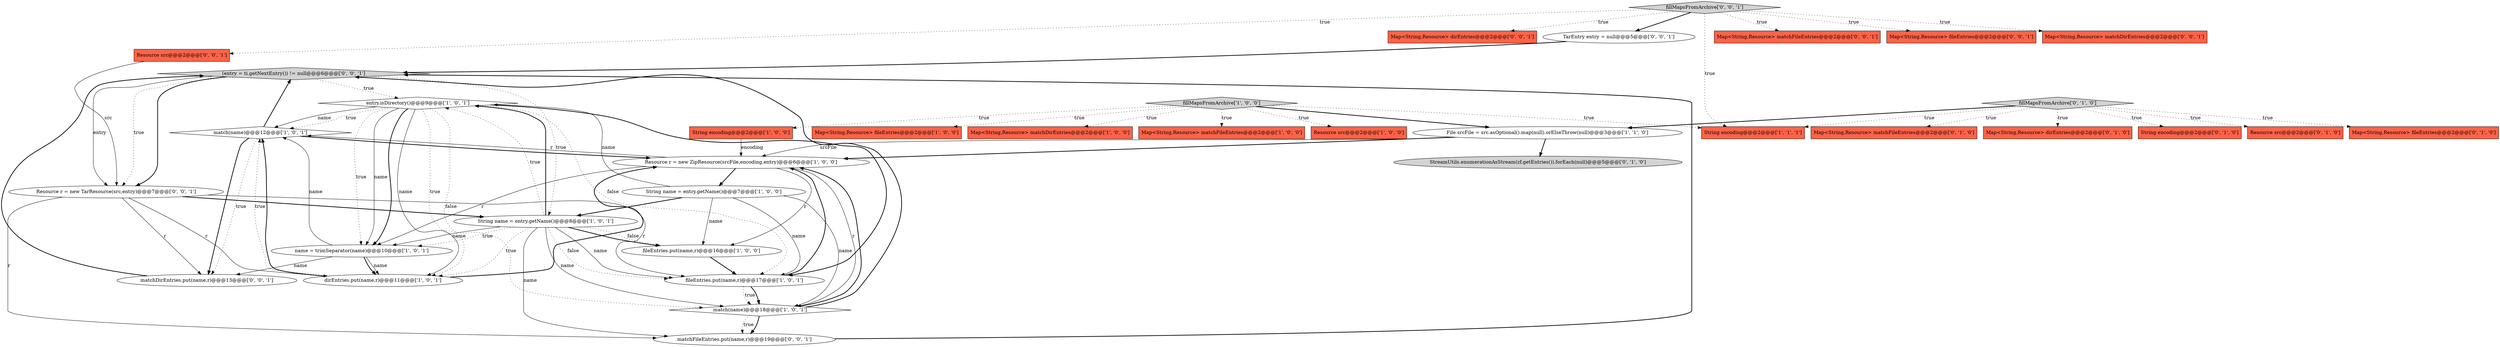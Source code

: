 digraph {
13 [style = filled, label = "String encoding@@@2@@@['1', '1', '1']", fillcolor = tomato, shape = box image = "AAA0AAABBB1BBB"];
33 [style = filled, label = "Map<String,Resource> dirEntries@@@2@@@['0', '0', '1']", fillcolor = tomato, shape = box image = "AAA0AAABBB3BBB"];
8 [style = filled, label = "entry.isDirectory()@@@9@@@['1', '0', '1']", fillcolor = white, shape = diamond image = "AAA0AAABBB1BBB"];
27 [style = filled, label = "(entry = ti.getNextEntry()) != null@@@6@@@['0', '0', '1']", fillcolor = lightgray, shape = diamond image = "AAA0AAABBB3BBB"];
16 [style = filled, label = "match(name)@@@12@@@['1', '0', '1']", fillcolor = white, shape = diamond image = "AAA0AAABBB1BBB"];
22 [style = filled, label = "Map<String,Resource> matchFileEntries@@@2@@@['0', '1', '0']", fillcolor = tomato, shape = box image = "AAA0AAABBB2BBB"];
18 [style = filled, label = "StreamUtils.enumerationAsStream(zf.getEntries()).forEach(null)@@@5@@@['0', '1', '0']", fillcolor = lightgray, shape = ellipse image = "AAA1AAABBB2BBB"];
26 [style = filled, label = "TarEntry entry = null@@@5@@@['0', '0', '1']", fillcolor = white, shape = ellipse image = "AAA0AAABBB3BBB"];
19 [style = filled, label = "Map<String,Resource> dirEntries@@@2@@@['0', '1', '0']", fillcolor = tomato, shape = box image = "AAA0AAABBB2BBB"];
6 [style = filled, label = "match(name)@@@18@@@['1', '0', '1']", fillcolor = white, shape = diamond image = "AAA0AAABBB1BBB"];
21 [style = filled, label = "String encoding@@@2@@@['0', '1', '0']", fillcolor = tomato, shape = box image = "AAA0AAABBB2BBB"];
20 [style = filled, label = "Resource src@@@2@@@['0', '1', '0']", fillcolor = tomato, shape = box image = "AAA0AAABBB2BBB"];
2 [style = filled, label = "fileEntries.put(name,r)@@@16@@@['1', '0', '0']", fillcolor = white, shape = ellipse image = "AAA0AAABBB1BBB"];
30 [style = filled, label = "Resource r = new TarResource(src,entry)@@@7@@@['0', '0', '1']", fillcolor = white, shape = ellipse image = "AAA0AAABBB3BBB"];
34 [style = filled, label = "fillMapsFromArchive['0', '0', '1']", fillcolor = lightgray, shape = diamond image = "AAA0AAABBB3BBB"];
12 [style = filled, label = "String name = entry.getName()@@@7@@@['1', '0', '0']", fillcolor = white, shape = ellipse image = "AAA0AAABBB1BBB"];
17 [style = filled, label = "dirEntries.put(name,r)@@@11@@@['1', '0', '1']", fillcolor = white, shape = ellipse image = "AAA0AAABBB1BBB"];
31 [style = filled, label = "matchDirEntries.put(name,r)@@@13@@@['0', '0', '1']", fillcolor = white, shape = ellipse image = "AAA0AAABBB3BBB"];
3 [style = filled, label = "Map<String,Resource> fileEntries@@@2@@@['1', '0', '0']", fillcolor = tomato, shape = box image = "AAA0AAABBB1BBB"];
23 [style = filled, label = "Map<String,Resource> fileEntries@@@2@@@['0', '1', '0']", fillcolor = tomato, shape = box image = "AAA0AAABBB2BBB"];
10 [style = filled, label = "String encoding@@@2@@@['1', '0', '0']", fillcolor = tomato, shape = box image = "AAA0AAABBB1BBB"];
35 [style = filled, label = "Resource src@@@2@@@['0', '0', '1']", fillcolor = tomato, shape = box image = "AAA0AAABBB3BBB"];
7 [style = filled, label = "Map<String,Resource> matchDirEntries@@@2@@@['1', '0', '0']", fillcolor = tomato, shape = box image = "AAA0AAABBB1BBB"];
0 [style = filled, label = "String name = entry.getName()@@@8@@@['1', '0', '1']", fillcolor = white, shape = ellipse image = "AAA0AAABBB1BBB"];
9 [style = filled, label = "File srcFile = src.asOptional().map(null).orElseThrow(null)@@@3@@@['1', '1', '0']", fillcolor = white, shape = ellipse image = "AAA0AAABBB1BBB"];
28 [style = filled, label = "Map<String,Resource> matchFileEntries@@@2@@@['0', '0', '1']", fillcolor = tomato, shape = box image = "AAA0AAABBB3BBB"];
15 [style = filled, label = "Resource r = new ZipResource(srcFile,encoding,entry)@@@6@@@['1', '0', '0']", fillcolor = white, shape = ellipse image = "AAA0AAABBB1BBB"];
11 [style = filled, label = "Map<String,Resource> matchFileEntries@@@2@@@['1', '0', '0']", fillcolor = tomato, shape = box image = "AAA0AAABBB1BBB"];
24 [style = filled, label = "fillMapsFromArchive['0', '1', '0']", fillcolor = lightgray, shape = diamond image = "AAA0AAABBB2BBB"];
25 [style = filled, label = "Map<String,Resource> fileEntries@@@2@@@['0', '0', '1']", fillcolor = tomato, shape = box image = "AAA0AAABBB3BBB"];
5 [style = filled, label = "Resource src@@@2@@@['1', '0', '0']", fillcolor = tomato, shape = box image = "AAA0AAABBB1BBB"];
4 [style = filled, label = "name = trimSeparator(name)@@@10@@@['1', '0', '1']", fillcolor = white, shape = ellipse image = "AAA0AAABBB1BBB"];
14 [style = filled, label = "fillMapsFromArchive['1', '0', '0']", fillcolor = lightgray, shape = diamond image = "AAA0AAABBB1BBB"];
29 [style = filled, label = "Map<String,Resource> matchDirEntries@@@2@@@['0', '0', '1']", fillcolor = tomato, shape = box image = "AAA0AAABBB3BBB"];
1 [style = filled, label = "fileEntries.put(name,r)@@@17@@@['1', '0', '1']", fillcolor = white, shape = ellipse image = "AAA0AAABBB1BBB"];
32 [style = filled, label = "matchFileEntries.put(name,r)@@@19@@@['0', '0', '1']", fillcolor = white, shape = ellipse image = "AAA0AAABBB3BBB"];
34->29 [style = dotted, label="true"];
8->17 [style = solid, label="name"];
14->5 [style = dotted, label="true"];
0->6 [style = solid, label="name"];
0->8 [style = bold, label=""];
14->7 [style = dotted, label="true"];
0->32 [style = solid, label="name"];
15->6 [style = solid, label="r"];
24->22 [style = dotted, label="true"];
6->32 [style = bold, label=""];
2->1 [style = bold, label=""];
27->30 [style = bold, label=""];
34->28 [style = dotted, label="true"];
8->6 [style = dotted, label="false"];
27->0 [style = dotted, label="true"];
17->16 [style = bold, label=""];
4->17 [style = solid, label="name"];
9->15 [style = solid, label="srcFile"];
34->26 [style = bold, label=""];
27->30 [style = dotted, label="true"];
12->0 [style = bold, label=""];
12->1 [style = solid, label="name"];
34->25 [style = dotted, label="true"];
0->2 [style = dotted, label="false"];
0->1 [style = dotted, label="false"];
6->15 [style = bold, label=""];
24->20 [style = dotted, label="true"];
4->17 [style = bold, label=""];
12->2 [style = solid, label="name"];
30->1 [style = solid, label="r"];
34->13 [style = dotted, label="true"];
6->27 [style = bold, label=""];
4->16 [style = solid, label="name"];
24->23 [style = dotted, label="true"];
17->15 [style = bold, label=""];
8->1 [style = dotted, label="false"];
1->15 [style = bold, label=""];
4->31 [style = solid, label="name"];
8->16 [style = solid, label="name"];
30->31 [style = solid, label="r"];
0->1 [style = solid, label="name"];
24->13 [style = dotted, label="true"];
8->16 [style = dotted, label="true"];
17->16 [style = dotted, label="true"];
14->3 [style = dotted, label="true"];
15->12 [style = bold, label=""];
9->15 [style = bold, label=""];
32->27 [style = bold, label=""];
14->9 [style = bold, label=""];
8->1 [style = bold, label=""];
24->19 [style = dotted, label="true"];
35->30 [style = solid, label="src"];
14->13 [style = dotted, label="true"];
27->8 [style = dotted, label="true"];
16->27 [style = bold, label=""];
30->0 [style = bold, label=""];
24->9 [style = bold, label=""];
30->32 [style = solid, label="r"];
34->33 [style = dotted, label="true"];
8->17 [style = dotted, label="true"];
12->8 [style = solid, label="name"];
9->18 [style = bold, label=""];
12->6 [style = solid, label="name"];
8->4 [style = bold, label=""];
0->8 [style = dotted, label="true"];
6->32 [style = dotted, label="true"];
27->30 [style = solid, label="entry"];
16->15 [style = bold, label=""];
34->35 [style = dotted, label="true"];
15->2 [style = solid, label="r"];
24->21 [style = dotted, label="true"];
1->6 [style = dotted, label="true"];
1->6 [style = bold, label=""];
26->27 [style = bold, label=""];
0->4 [style = solid, label="name"];
10->15 [style = solid, label="encoding"];
15->16 [style = solid, label="r"];
30->17 [style = solid, label="r"];
14->10 [style = dotted, label="true"];
16->31 [style = bold, label=""];
0->4 [style = dotted, label="true"];
0->2 [style = bold, label=""];
14->11 [style = dotted, label="true"];
0->17 [style = dotted, label="true"];
15->4 [style = solid, label="r"];
8->4 [style = dotted, label="true"];
31->27 [style = bold, label=""];
8->4 [style = solid, label="name"];
16->31 [style = dotted, label="true"];
}
